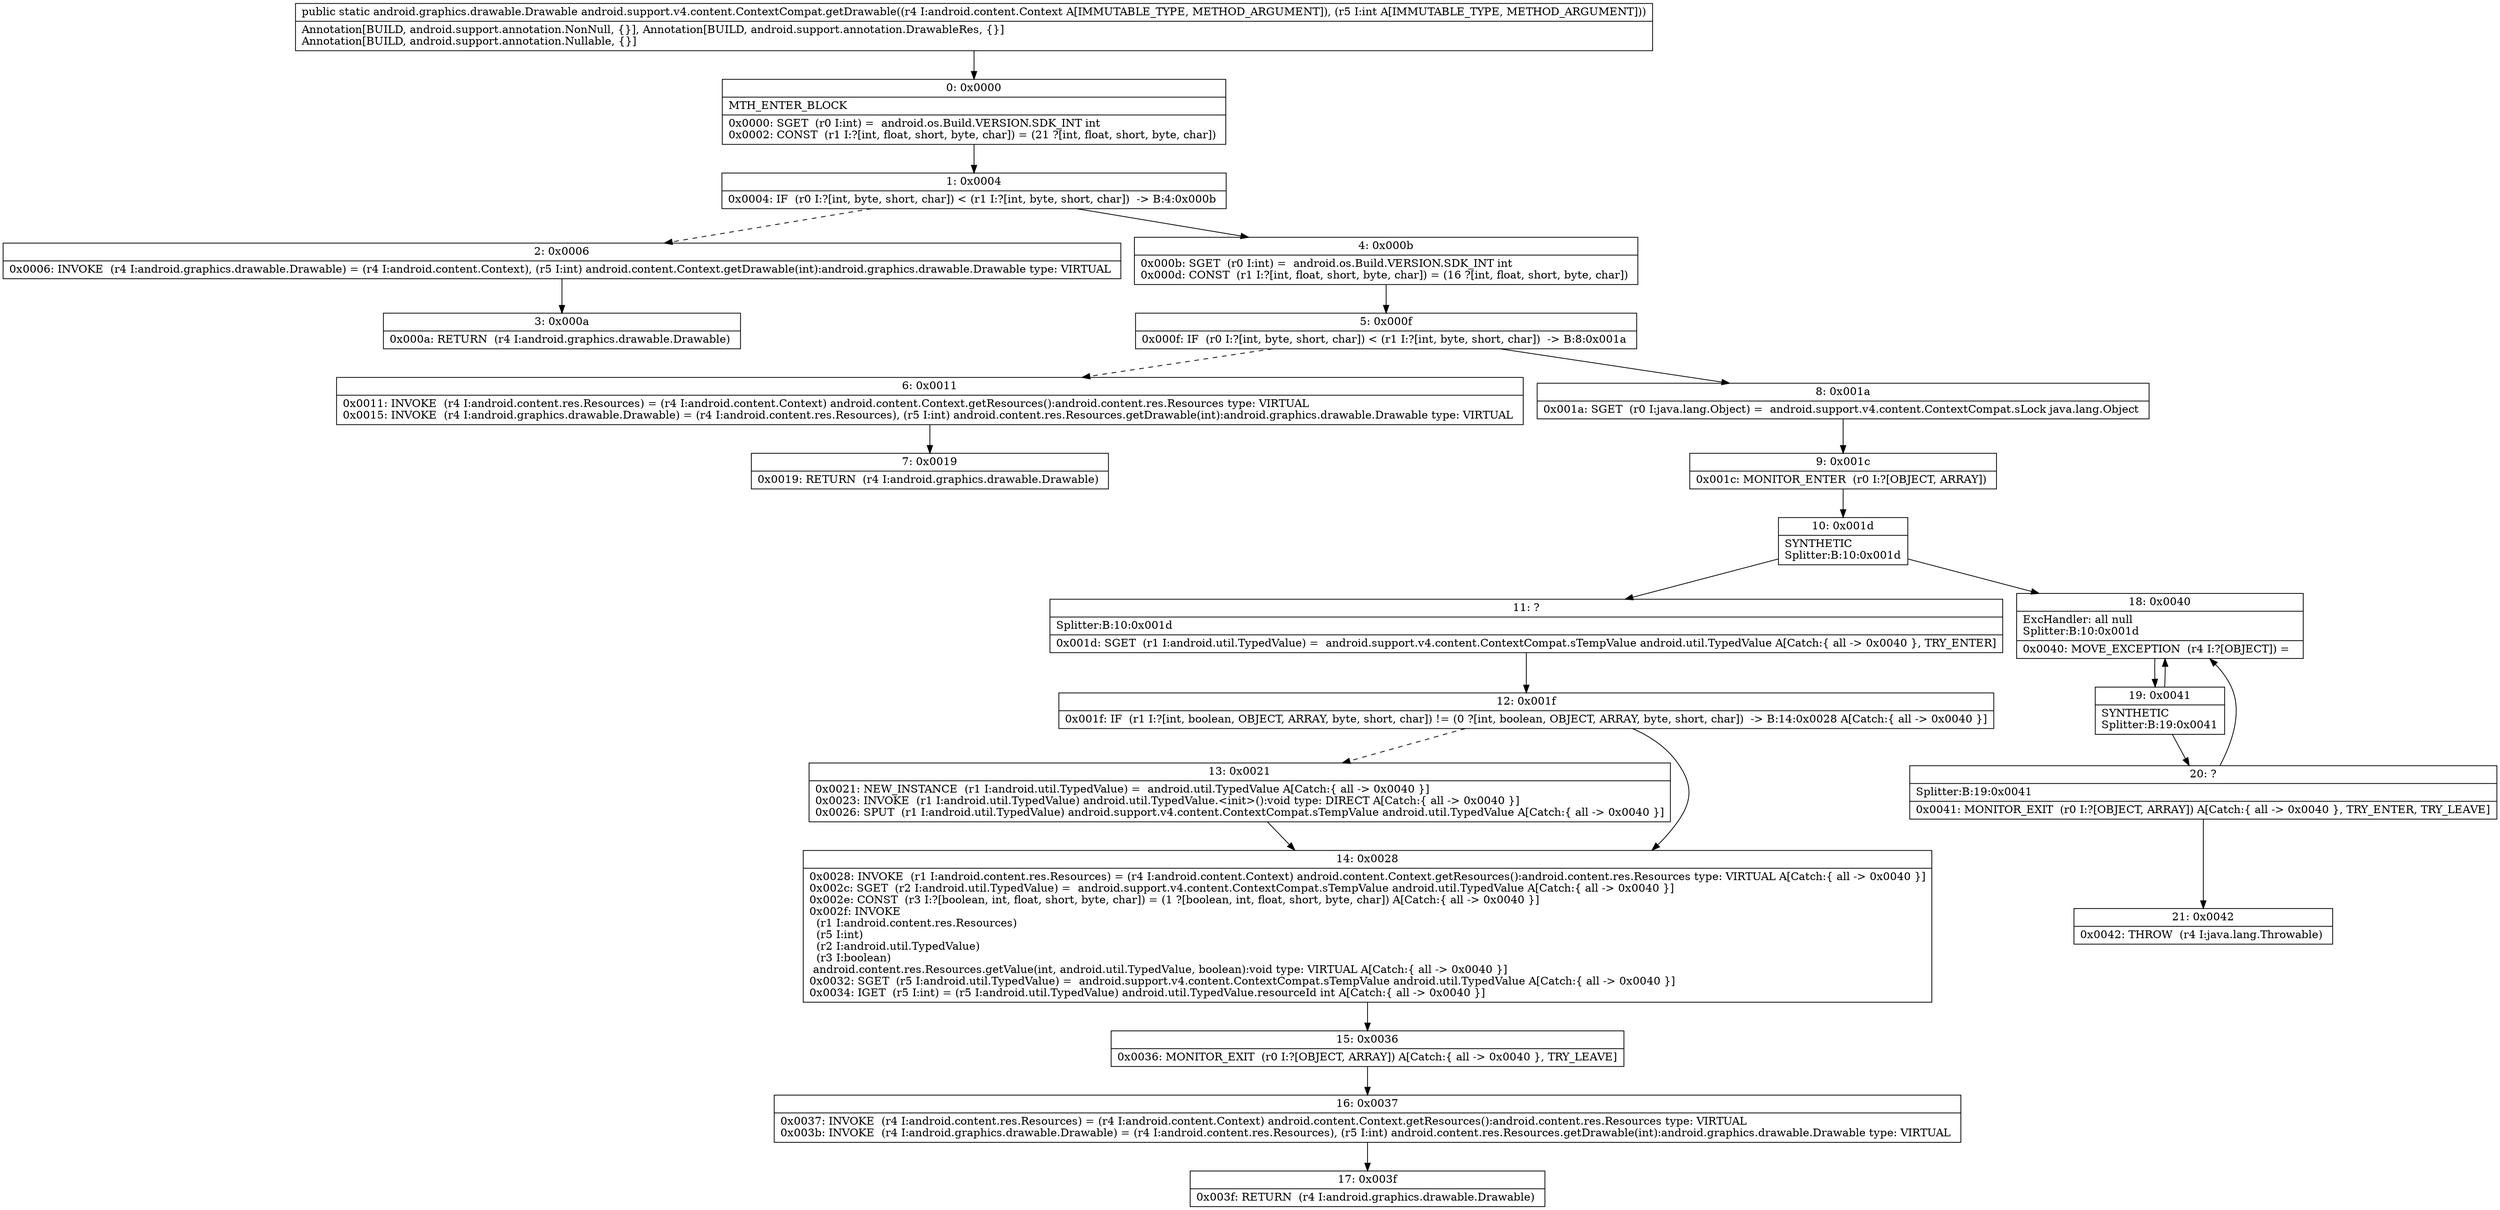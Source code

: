 digraph "CFG forandroid.support.v4.content.ContextCompat.getDrawable(Landroid\/content\/Context;I)Landroid\/graphics\/drawable\/Drawable;" {
Node_0 [shape=record,label="{0\:\ 0x0000|MTH_ENTER_BLOCK\l|0x0000: SGET  (r0 I:int) =  android.os.Build.VERSION.SDK_INT int \l0x0002: CONST  (r1 I:?[int, float, short, byte, char]) = (21 ?[int, float, short, byte, char]) \l}"];
Node_1 [shape=record,label="{1\:\ 0x0004|0x0004: IF  (r0 I:?[int, byte, short, char]) \< (r1 I:?[int, byte, short, char])  \-\> B:4:0x000b \l}"];
Node_2 [shape=record,label="{2\:\ 0x0006|0x0006: INVOKE  (r4 I:android.graphics.drawable.Drawable) = (r4 I:android.content.Context), (r5 I:int) android.content.Context.getDrawable(int):android.graphics.drawable.Drawable type: VIRTUAL \l}"];
Node_3 [shape=record,label="{3\:\ 0x000a|0x000a: RETURN  (r4 I:android.graphics.drawable.Drawable) \l}"];
Node_4 [shape=record,label="{4\:\ 0x000b|0x000b: SGET  (r0 I:int) =  android.os.Build.VERSION.SDK_INT int \l0x000d: CONST  (r1 I:?[int, float, short, byte, char]) = (16 ?[int, float, short, byte, char]) \l}"];
Node_5 [shape=record,label="{5\:\ 0x000f|0x000f: IF  (r0 I:?[int, byte, short, char]) \< (r1 I:?[int, byte, short, char])  \-\> B:8:0x001a \l}"];
Node_6 [shape=record,label="{6\:\ 0x0011|0x0011: INVOKE  (r4 I:android.content.res.Resources) = (r4 I:android.content.Context) android.content.Context.getResources():android.content.res.Resources type: VIRTUAL \l0x0015: INVOKE  (r4 I:android.graphics.drawable.Drawable) = (r4 I:android.content.res.Resources), (r5 I:int) android.content.res.Resources.getDrawable(int):android.graphics.drawable.Drawable type: VIRTUAL \l}"];
Node_7 [shape=record,label="{7\:\ 0x0019|0x0019: RETURN  (r4 I:android.graphics.drawable.Drawable) \l}"];
Node_8 [shape=record,label="{8\:\ 0x001a|0x001a: SGET  (r0 I:java.lang.Object) =  android.support.v4.content.ContextCompat.sLock java.lang.Object \l}"];
Node_9 [shape=record,label="{9\:\ 0x001c|0x001c: MONITOR_ENTER  (r0 I:?[OBJECT, ARRAY]) \l}"];
Node_10 [shape=record,label="{10\:\ 0x001d|SYNTHETIC\lSplitter:B:10:0x001d\l}"];
Node_11 [shape=record,label="{11\:\ ?|Splitter:B:10:0x001d\l|0x001d: SGET  (r1 I:android.util.TypedValue) =  android.support.v4.content.ContextCompat.sTempValue android.util.TypedValue A[Catch:\{ all \-\> 0x0040 \}, TRY_ENTER]\l}"];
Node_12 [shape=record,label="{12\:\ 0x001f|0x001f: IF  (r1 I:?[int, boolean, OBJECT, ARRAY, byte, short, char]) != (0 ?[int, boolean, OBJECT, ARRAY, byte, short, char])  \-\> B:14:0x0028 A[Catch:\{ all \-\> 0x0040 \}]\l}"];
Node_13 [shape=record,label="{13\:\ 0x0021|0x0021: NEW_INSTANCE  (r1 I:android.util.TypedValue) =  android.util.TypedValue A[Catch:\{ all \-\> 0x0040 \}]\l0x0023: INVOKE  (r1 I:android.util.TypedValue) android.util.TypedValue.\<init\>():void type: DIRECT A[Catch:\{ all \-\> 0x0040 \}]\l0x0026: SPUT  (r1 I:android.util.TypedValue) android.support.v4.content.ContextCompat.sTempValue android.util.TypedValue A[Catch:\{ all \-\> 0x0040 \}]\l}"];
Node_14 [shape=record,label="{14\:\ 0x0028|0x0028: INVOKE  (r1 I:android.content.res.Resources) = (r4 I:android.content.Context) android.content.Context.getResources():android.content.res.Resources type: VIRTUAL A[Catch:\{ all \-\> 0x0040 \}]\l0x002c: SGET  (r2 I:android.util.TypedValue) =  android.support.v4.content.ContextCompat.sTempValue android.util.TypedValue A[Catch:\{ all \-\> 0x0040 \}]\l0x002e: CONST  (r3 I:?[boolean, int, float, short, byte, char]) = (1 ?[boolean, int, float, short, byte, char]) A[Catch:\{ all \-\> 0x0040 \}]\l0x002f: INVOKE  \l  (r1 I:android.content.res.Resources)\l  (r5 I:int)\l  (r2 I:android.util.TypedValue)\l  (r3 I:boolean)\l android.content.res.Resources.getValue(int, android.util.TypedValue, boolean):void type: VIRTUAL A[Catch:\{ all \-\> 0x0040 \}]\l0x0032: SGET  (r5 I:android.util.TypedValue) =  android.support.v4.content.ContextCompat.sTempValue android.util.TypedValue A[Catch:\{ all \-\> 0x0040 \}]\l0x0034: IGET  (r5 I:int) = (r5 I:android.util.TypedValue) android.util.TypedValue.resourceId int A[Catch:\{ all \-\> 0x0040 \}]\l}"];
Node_15 [shape=record,label="{15\:\ 0x0036|0x0036: MONITOR_EXIT  (r0 I:?[OBJECT, ARRAY]) A[Catch:\{ all \-\> 0x0040 \}, TRY_LEAVE]\l}"];
Node_16 [shape=record,label="{16\:\ 0x0037|0x0037: INVOKE  (r4 I:android.content.res.Resources) = (r4 I:android.content.Context) android.content.Context.getResources():android.content.res.Resources type: VIRTUAL \l0x003b: INVOKE  (r4 I:android.graphics.drawable.Drawable) = (r4 I:android.content.res.Resources), (r5 I:int) android.content.res.Resources.getDrawable(int):android.graphics.drawable.Drawable type: VIRTUAL \l}"];
Node_17 [shape=record,label="{17\:\ 0x003f|0x003f: RETURN  (r4 I:android.graphics.drawable.Drawable) \l}"];
Node_18 [shape=record,label="{18\:\ 0x0040|ExcHandler: all null\lSplitter:B:10:0x001d\l|0x0040: MOVE_EXCEPTION  (r4 I:?[OBJECT]) =  \l}"];
Node_19 [shape=record,label="{19\:\ 0x0041|SYNTHETIC\lSplitter:B:19:0x0041\l}"];
Node_20 [shape=record,label="{20\:\ ?|Splitter:B:19:0x0041\l|0x0041: MONITOR_EXIT  (r0 I:?[OBJECT, ARRAY]) A[Catch:\{ all \-\> 0x0040 \}, TRY_ENTER, TRY_LEAVE]\l}"];
Node_21 [shape=record,label="{21\:\ 0x0042|0x0042: THROW  (r4 I:java.lang.Throwable) \l}"];
MethodNode[shape=record,label="{public static android.graphics.drawable.Drawable android.support.v4.content.ContextCompat.getDrawable((r4 I:android.content.Context A[IMMUTABLE_TYPE, METHOD_ARGUMENT]), (r5 I:int A[IMMUTABLE_TYPE, METHOD_ARGUMENT]))  | Annotation[BUILD, android.support.annotation.NonNull, \{\}], Annotation[BUILD, android.support.annotation.DrawableRes, \{\}]\lAnnotation[BUILD, android.support.annotation.Nullable, \{\}]\l}"];
MethodNode -> Node_0;
Node_0 -> Node_1;
Node_1 -> Node_2[style=dashed];
Node_1 -> Node_4;
Node_2 -> Node_3;
Node_4 -> Node_5;
Node_5 -> Node_6[style=dashed];
Node_5 -> Node_8;
Node_6 -> Node_7;
Node_8 -> Node_9;
Node_9 -> Node_10;
Node_10 -> Node_11;
Node_10 -> Node_18;
Node_11 -> Node_12;
Node_12 -> Node_13[style=dashed];
Node_12 -> Node_14;
Node_13 -> Node_14;
Node_14 -> Node_15;
Node_15 -> Node_16;
Node_16 -> Node_17;
Node_18 -> Node_19;
Node_19 -> Node_20;
Node_19 -> Node_18;
Node_20 -> Node_21;
Node_20 -> Node_18;
}

